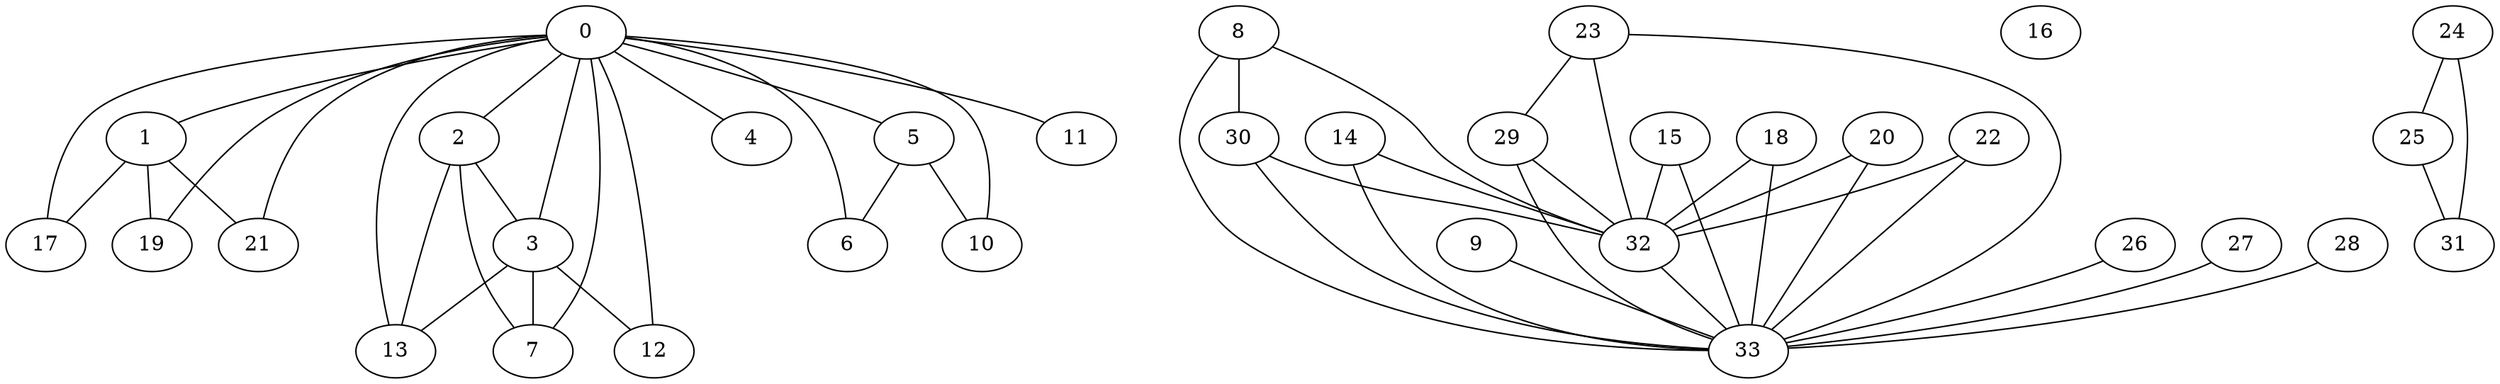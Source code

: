 graph {
	0 -- 1
	0 -- 2
	0 -- 3
	0 -- 4
	0 -- 5
	0 -- 6
	0 -- 7
	0 -- 10
	0 -- 11
	0 -- 12
	0 -- 13
	0 -- 17
	0 -- 19
	0 -- 21
	1 -- 17
	1 -- 19
	1 -- 21
	2 -- 3
	2 -- 7
	2 -- 13
	3 -- 7
	3 -- 12
	3 -- 13
	5 -- 6
	5 -- 10
	8 -- 30
	8 -- 32
	8 -- 33
	9 -- 33
	14 -- 32
	14 -- 33
	15 -- 32
	15 -- 33
	16
	18 -- 32
	18 -- 33
	20 -- 32
	20 -- 33
	22 -- 32
	22 -- 33
	23 -- 29
	23 -- 32
	23 -- 33
	24 -- 25
	24 -- 31
	25 -- 31
	26 -- 33
	27 -- 33
	28 -- 33
	29 -- 32
	29 -- 33
	30 -- 32
	30 -- 33
	32 -- 33
}
